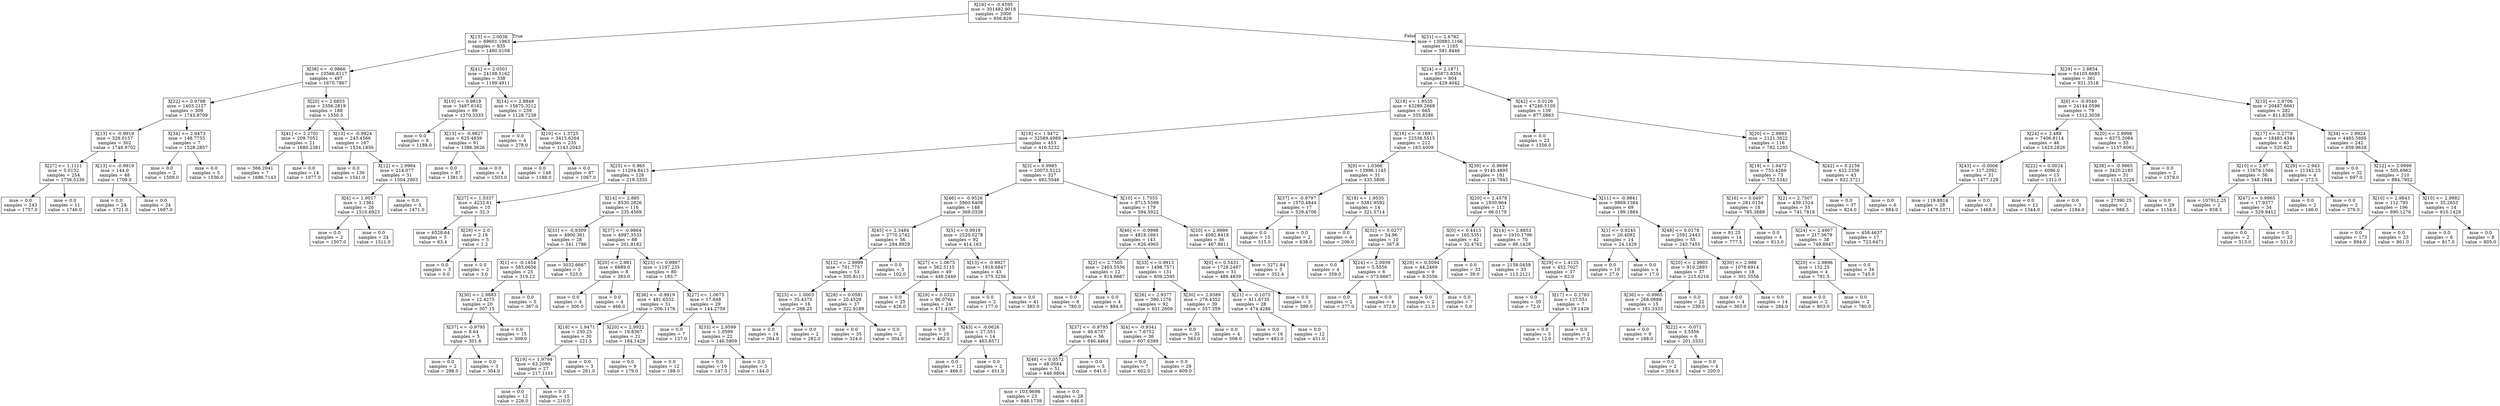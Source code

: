digraph Tree {
node [shape=box] ;
0 [label="X[16] <= -0.4595\nmse = 301482.9018\nsamples = 2000\nvalue = 956.829"] ;
1 [label="X[15] <= 2.0038\nmse = 69601.1963\nsamples = 835\nvalue = 1480.0108"] ;
0 -> 1 [labeldistance=2.5, labelangle=45, headlabel="True"] ;
2 [label="X[38] <= -0.9866\nmse = 10566.8117\nsamples = 497\nvalue = 1670.7867"] ;
1 -> 2 ;
3 [label="X[22] <= 0.9798\nmse = 1403.2127\nsamples = 309\nvalue = 1743.9709"] ;
2 -> 3 ;
4 [label="X[13] <= -0.9919\nmse = 329.0157\nsamples = 302\nvalue = 1748.9702"] ;
3 -> 4 ;
5 [label="X[27] <= 1.1111\nmse = 5.0132\nsamples = 254\nvalue = 1756.5236"] ;
4 -> 5 ;
6 [label="mse = 0.0\nsamples = 243\nvalue = 1757.0"] ;
5 -> 6 ;
7 [label="mse = 0.0\nsamples = 11\nvalue = 1746.0"] ;
5 -> 7 ;
8 [label="X[13] <= -0.9919\nmse = 144.0\nsamples = 48\nvalue = 1709.0"] ;
4 -> 8 ;
9 [label="mse = 0.0\nsamples = 24\nvalue = 1721.0"] ;
8 -> 9 ;
10 [label="mse = 0.0\nsamples = 24\nvalue = 1697.0"] ;
8 -> 10 ;
11 [label="X[34] <= 2.9473\nmse = 148.7755\nsamples = 7\nvalue = 1528.2857"] ;
3 -> 11 ;
12 [label="mse = 0.0\nsamples = 2\nvalue = 1509.0"] ;
11 -> 12 ;
13 [label="mse = 0.0\nsamples = 5\nvalue = 1536.0"] ;
11 -> 13 ;
14 [label="X[20] <= 2.6855\nmse = 2356.2819\nsamples = 188\nvalue = 1550.5"] ;
2 -> 14 ;
15 [label="X[41] <= 2.2701\nmse = 209.7052\nsamples = 21\nvalue = 1680.2381"] ;
14 -> 15 ;
16 [label="mse = 566.2041\nsamples = 7\nvalue = 1686.7143"] ;
15 -> 16 ;
17 [label="mse = 0.0\nsamples = 14\nvalue = 1677.0"] ;
15 -> 17 ;
18 [label="X[13] <= -0.9924\nmse = 243.4566\nsamples = 167\nvalue = 1534.1856"] ;
14 -> 18 ;
19 [label="mse = 0.0\nsamples = 136\nvalue = 1541.0"] ;
18 -> 19 ;
20 [label="X[12] <= 2.9964\nmse = 214.077\nsamples = 31\nvalue = 1504.2903"] ;
18 -> 20 ;
21 [label="X[4] <= 1.0017\nmse = 1.1361\nsamples = 26\nvalue = 1510.6923"] ;
20 -> 21 ;
22 [label="mse = 0.0\nsamples = 2\nvalue = 1507.0"] ;
21 -> 22 ;
23 [label="mse = 0.0\nsamples = 24\nvalue = 1511.0"] ;
21 -> 23 ;
24 [label="mse = 0.0\nsamples = 5\nvalue = 1471.0"] ;
20 -> 24 ;
25 [label="X[41] <= 2.0501\nmse = 24198.5162\nsamples = 338\nvalue = 1199.4911"] ;
1 -> 25 ;
26 [label="X[10] <= 0.9818\nmse = 3497.6162\nsamples = 99\nvalue = 1370.3333"] ;
25 -> 26 ;
27 [label="mse = 0.0\nsamples = 8\nvalue = 1188.0"] ;
26 -> 27 ;
28 [label="X[13] <= -0.9827\nmse = 625.4839\nsamples = 91\nvalue = 1386.3626"] ;
26 -> 28 ;
29 [label="mse = 0.0\nsamples = 87\nvalue = 1381.0"] ;
28 -> 29 ;
30 [label="mse = 0.0\nsamples = 4\nvalue = 1503.0"] ;
28 -> 30 ;
31 [label="X[14] <= 2.8848\nmse = 15675.3212\nsamples = 239\nvalue = 1128.7238"] ;
25 -> 31 ;
32 [label="mse = 0.0\nsamples = 4\nvalue = 278.0"] ;
31 -> 32 ;
33 [label="X[10] <= 1.3725\nmse = 3413.6264\nsamples = 235\nvalue = 1143.2043"] ;
31 -> 33 ;
34 [label="mse = 0.0\nsamples = 148\nvalue = 1188.0"] ;
33 -> 34 ;
35 [label="mse = 0.0\nsamples = 87\nvalue = 1067.0"] ;
33 -> 35 ;
36 [label="X[31] <= 2.6782\nmse = 130883.1166\nsamples = 1165\nvalue = 581.8446"] ;
0 -> 36 [labeldistance=2.5, labelangle=-45, headlabel="False"] ;
37 [label="X[24] <= 2.1871\nmse = 85873.8354\nsamples = 804\nvalue = 429.4042"] ;
36 -> 37 ;
38 [label="X[18] <= 1.9535\nmse = 43299.2669\nsamples = 665\nvalue = 335.8286"] ;
37 -> 38 ;
39 [label="X[18] <= 1.9472\nmse = 32589.4989\nsamples = 453\nvalue = 416.5232"] ;
38 -> 39 ;
40 [label="X[25] <= 0.965\nmse = 11204.8413\nsamples = 126\nvalue = 219.3333"] ;
39 -> 40 ;
41 [label="X[27] <= 1.5337\nmse = 4232.61\nsamples = 10\nvalue = 32.3"] ;
40 -> 41 ;
42 [label="mse = 6528.64\nsamples = 5\nvalue = 63.4"] ;
41 -> 42 ;
43 [label="X[29] <= 2.0\nmse = 2.16\nsamples = 5\nvalue = 1.2"] ;
41 -> 43 ;
44 [label="mse = 0.0\nsamples = 3\nvalue = 0.0"] ;
43 -> 44 ;
45 [label="mse = 0.0\nsamples = 2\nvalue = 3.0"] ;
43 -> 45 ;
46 [label="X[14] <= 2.885\nmse = 8530.2826\nsamples = 116\nvalue = 235.4569"] ;
40 -> 46 ;
47 [label="X[31] <= -0.9309\nmse = 4900.361\nsamples = 28\nvalue = 341.1786"] ;
46 -> 47 ;
48 [label="X[1] <= -0.1454\nmse = 583.0656\nsamples = 25\nvalue = 319.12"] ;
47 -> 48 ;
49 [label="X[30] <= 2.9883\nmse = 12.4275\nsamples = 20\nvalue = 307.15"] ;
48 -> 49 ;
50 [label="X[37] <= -0.9795\nmse = 8.64\nsamples = 5\nvalue = 301.6"] ;
49 -> 50 ;
51 [label="mse = 0.0\nsamples = 2\nvalue = 298.0"] ;
50 -> 51 ;
52 [label="mse = 0.0\nsamples = 3\nvalue = 304.0"] ;
50 -> 52 ;
53 [label="mse = 0.0\nsamples = 15\nvalue = 309.0"] ;
49 -> 53 ;
54 [label="mse = 0.0\nsamples = 5\nvalue = 367.0"] ;
48 -> 54 ;
55 [label="mse = 3032.6667\nsamples = 3\nvalue = 525.0"] ;
47 -> 55 ;
56 [label="X[37] <= -0.9864\nmse = 4997.3533\nsamples = 88\nvalue = 201.8182"] ;
46 -> 56 ;
57 [label="X[20] <= 2.981\nmse = 6889.0\nsamples = 8\nvalue = 383.0"] ;
56 -> 57 ;
58 [label="mse = 0.0\nsamples = 4\nvalue = 300.0"] ;
57 -> 58 ;
59 [label="mse = 0.0\nsamples = 4\nvalue = 466.0"] ;
57 -> 59 ;
60 [label="X[25] <= 0.9997\nmse = 1197.235\nsamples = 80\nvalue = 183.7"] ;
56 -> 60 ;
61 [label="X[36] <= -0.9919\nmse = 481.6332\nsamples = 51\nvalue = 206.1176"] ;
60 -> 61 ;
62 [label="X[18] <= 1.9471\nmse = 230.25\nsamples = 30\nvalue = 221.5"] ;
61 -> 62 ;
63 [label="X[19] <= 1.9794\nmse = 63.2099\nsamples = 27\nvalue = 217.1111"] ;
62 -> 63 ;
64 [label="mse = 0.0\nsamples = 12\nvalue = 226.0"] ;
63 -> 64 ;
65 [label="mse = 0.0\nsamples = 15\nvalue = 210.0"] ;
63 -> 65 ;
66 [label="mse = 0.0\nsamples = 3\nvalue = 261.0"] ;
62 -> 66 ;
67 [label="X[20] <= 2.9922\nmse = 19.8367\nsamples = 21\nvalue = 184.1429"] ;
61 -> 67 ;
68 [label="mse = 0.0\nsamples = 9\nvalue = 179.0"] ;
67 -> 68 ;
69 [label="mse = 0.0\nsamples = 12\nvalue = 188.0"] ;
67 -> 69 ;
70 [label="X[27] <= 1.0675\nmse = 17.648\nsamples = 29\nvalue = 144.2759"] ;
60 -> 70 ;
71 [label="mse = 0.0\nsamples = 7\nvalue = 137.0"] ;
70 -> 71 ;
72 [label="X[33] <= 2.9599\nmse = 1.0599\nsamples = 22\nvalue = 146.5909"] ;
70 -> 72 ;
73 [label="mse = 0.0\nsamples = 19\nvalue = 147.0"] ;
72 -> 73 ;
74 [label="mse = 0.0\nsamples = 3\nvalue = 144.0"] ;
72 -> 74 ;
75 [label="X[3] <= 0.9985\nmse = 20073.5222\nsamples = 327\nvalue = 492.5046"] ;
39 -> 75 ;
76 [label="X[46] <= -0.9526\nmse = 5960.6408\nsamples = 148\nvalue = 369.0338"] ;
75 -> 76 ;
77 [label="X[45] <= 2.3484\nmse = 2770.2742\nsamples = 56\nvalue = 294.8929"] ;
76 -> 77 ;
78 [label="X[12] <= 2.9999\nmse = 701.7757\nsamples = 53\nvalue = 305.8113"] ;
77 -> 78 ;
79 [label="X[25] <= 1.0003\nmse = 35.4375\nsamples = 16\nvalue = 266.25"] ;
78 -> 79 ;
80 [label="mse = 0.0\nsamples = 14\nvalue = 264.0"] ;
79 -> 80 ;
81 [label="mse = 0.0\nsamples = 2\nvalue = 282.0"] ;
79 -> 81 ;
82 [label="X[28] <= 0.0581\nmse = 20.4529\nsamples = 37\nvalue = 322.9189"] ;
78 -> 82 ;
83 [label="mse = 0.0\nsamples = 35\nvalue = 324.0"] ;
82 -> 83 ;
84 [label="mse = 0.0\nsamples = 2\nvalue = 304.0"] ;
82 -> 84 ;
85 [label="mse = 0.0\nsamples = 3\nvalue = 102.0"] ;
77 -> 85 ;
86 [label="X[5] <= 0.9918\nmse = 2520.0278\nsamples = 92\nvalue = 414.163"] ;
76 -> 86 ;
87 [label="X[27] <= 1.0675\nmse = 562.5115\nsamples = 49\nvalue = 448.2449"] ;
86 -> 87 ;
88 [label="mse = 0.0\nsamples = 25\nvalue = 426.0"] ;
87 -> 88 ;
89 [label="X[29] <= 0.0323\nmse = 96.0764\nsamples = 24\nvalue = 471.4167"] ;
87 -> 89 ;
90 [label="mse = 0.0\nsamples = 10\nvalue = 482.0"] ;
89 -> 90 ;
91 [label="X[43] <= -0.0626\nmse = 27.551\nsamples = 14\nvalue = 463.8571"] ;
89 -> 91 ;
92 [label="mse = 0.0\nsamples = 12\nvalue = 466.0"] ;
91 -> 92 ;
93 [label="mse = 0.0\nsamples = 2\nvalue = 451.0"] ;
91 -> 93 ;
94 [label="X[13] <= -0.9927\nmse = 1918.6847\nsamples = 43\nvalue = 375.3256"] ;
86 -> 94 ;
95 [label="mse = 0.0\nsamples = 2\nvalue = 177.0"] ;
94 -> 95 ;
96 [label="mse = 0.0\nsamples = 41\nvalue = 385.0"] ;
94 -> 96 ;
97 [label="X[10] <= 1.7555\nmse = 8715.5599\nsamples = 179\nvalue = 594.5922"] ;
75 -> 97 ;
98 [label="X[46] <= -0.9998\nmse = 4818.1661\nsamples = 143\nvalue = 626.4965"] ;
97 -> 98 ;
99 [label="X[2] <= 2.7505\nmse = 2403.5556\nsamples = 12\nvalue = 814.6667"] ;
98 -> 99 ;
100 [label="mse = 0.0\nsamples = 8\nvalue = 780.0"] ;
99 -> 100 ;
101 [label="mse = 0.0\nsamples = 4\nvalue = 884.0"] ;
99 -> 101 ;
102 [label="X[33] <= 0.9913\nmse = 1498.7571\nsamples = 131\nvalue = 609.2595"] ;
98 -> 102 ;
103 [label="X[26] <= 2.9377\nmse = 390.1276\nsamples = 92\nvalue = 631.2609"] ;
102 -> 103 ;
104 [label="X[37] <= -0.9795\nmse = 46.6757\nsamples = 56\nvalue = 646.4464"] ;
103 -> 104 ;
105 [label="X[48] <= 0.0572\nmse = 48.0584\nsamples = 51\nvalue = 646.9804"] ;
104 -> 105 ;
106 [label="mse = 103.9698\nsamples = 23\nvalue = 648.1739"] ;
105 -> 106 ;
107 [label="mse = 0.0\nsamples = 28\nvalue = 646.0"] ;
105 -> 107 ;
108 [label="mse = 0.0\nsamples = 5\nvalue = 641.0"] ;
104 -> 108 ;
109 [label="X[4] <= -0.9341\nmse = 7.6752\nsamples = 36\nvalue = 607.6389"] ;
103 -> 109 ;
110 [label="mse = 0.0\nsamples = 7\nvalue = 602.0"] ;
109 -> 110 ;
111 [label="mse = 0.0\nsamples = 29\nvalue = 609.0"] ;
109 -> 111 ;
112 [label="X[30] <= 2.9389\nmse = 278.4352\nsamples = 39\nvalue = 557.359"] ;
102 -> 112 ;
113 [label="mse = 0.0\nsamples = 35\nvalue = 563.0"] ;
112 -> 113 ;
114 [label="mse = 0.0\nsamples = 4\nvalue = 508.0"] ;
112 -> 114 ;
115 [label="X[20] <= 2.9999\nmse = 4092.8418\nsamples = 36\nvalue = 467.8611"] ;
97 -> 115 ;
116 [label="X[0] <= 0.5431\nmse = 1728.2497\nsamples = 31\nvalue = 486.4839"] ;
115 -> 116 ;
117 [label="X[21] <= -0.1075\nmse = 411.6735\nsamples = 28\nvalue = 474.4286"] ;
116 -> 117 ;
118 [label="mse = 0.0\nsamples = 16\nvalue = 492.0"] ;
117 -> 118 ;
119 [label="mse = 0.0\nsamples = 12\nvalue = 451.0"] ;
117 -> 119 ;
120 [label="mse = 0.0\nsamples = 3\nvalue = 599.0"] ;
116 -> 120 ;
121 [label="mse = 3271.84\nsamples = 5\nvalue = 352.4"] ;
115 -> 121 ;
122 [label="X[16] <= -0.1691\nmse = 22538.5515\nsamples = 212\nvalue = 163.4009"] ;
38 -> 122 ;
123 [label="X[9] <= 1.0366\nmse = 13996.1145\nsamples = 31\nvalue = 435.5806"] ;
122 -> 123 ;
124 [label="X[37] <= -0.9797\nmse = 1570.4844\nsamples = 17\nvalue = 529.4706"] ;
123 -> 124 ;
125 [label="mse = 0.0\nsamples = 15\nvalue = 515.0"] ;
124 -> 125 ;
126 [label="mse = 0.0\nsamples = 2\nvalue = 638.0"] ;
124 -> 126 ;
127 [label="X[18] <= 1.9535\nmse = 5381.9592\nsamples = 14\nvalue = 321.5714"] ;
123 -> 127 ;
128 [label="mse = 0.0\nsamples = 4\nvalue = 206.0"] ;
127 -> 128 ;
129 [label="X[32] <= 0.0277\nmse = 54.96\nsamples = 10\nvalue = 367.8"] ;
127 -> 129 ;
130 [label="mse = 0.0\nsamples = 4\nvalue = 359.0"] ;
129 -> 130 ;
131 [label="X[24] <= 2.0939\nmse = 5.5556\nsamples = 6\nvalue = 373.6667"] ;
129 -> 131 ;
132 [label="mse = 0.0\nsamples = 2\nvalue = 377.0"] ;
131 -> 132 ;
133 [label="mse = 0.0\nsamples = 4\nvalue = 372.0"] ;
131 -> 133 ;
134 [label="X[39] <= -0.9699\nmse = 9140.4895\nsamples = 181\nvalue = 116.7845"] ;
122 -> 134 ;
135 [label="X[20] <= 2.4578\nmse = 1930.964\nsamples = 112\nvalue = 66.0179"] ;
134 -> 135 ;
136 [label="X[0] <= 0.4413\nmse = 165.5351\nsamples = 42\nvalue = 32.4762"] ;
135 -> 136 ;
137 [label="X[29] <= 0.5094\nmse = 44.2469\nsamples = 9\nvalue = 8.5556"] ;
136 -> 137 ;
138 [label="mse = 0.0\nsamples = 2\nvalue = 21.0"] ;
137 -> 138 ;
139 [label="mse = 0.0\nsamples = 7\nvalue = 5.0"] ;
137 -> 139 ;
140 [label="mse = 0.0\nsamples = 33\nvalue = 39.0"] ;
136 -> 140 ;
141 [label="X[14] <= 2.8853\nmse = 1910.1796\nsamples = 70\nvalue = 86.1429"] ;
135 -> 141 ;
142 [label="mse = 2158.0459\nsamples = 33\nvalue = 113.2121"] ;
141 -> 142 ;
143 [label="X[29] <= 1.4125\nmse = 452.7027\nsamples = 37\nvalue = 62.0"] ;
141 -> 143 ;
144 [label="mse = 0.0\nsamples = 30\nvalue = 72.0"] ;
143 -> 144 ;
145 [label="X[17] <= 0.2783\nmse = 127.551\nsamples = 7\nvalue = 19.1429"] ;
143 -> 145 ;
146 [label="mse = 0.0\nsamples = 5\nvalue = 12.0"] ;
145 -> 146 ;
147 [label="mse = 0.0\nsamples = 2\nvalue = 37.0"] ;
145 -> 147 ;
148 [label="X[11] <= -0.9841\nmse = 9869.1384\nsamples = 69\nvalue = 199.1884"] ;
134 -> 148 ;
149 [label="X[1] <= 0.9245\nmse = 20.4082\nsamples = 14\nvalue = 24.1429"] ;
148 -> 149 ;
150 [label="mse = 0.0\nsamples = 10\nvalue = 27.0"] ;
149 -> 150 ;
151 [label="mse = 0.0\nsamples = 4\nvalue = 17.0"] ;
149 -> 151 ;
152 [label="X[48] <= 0.0178\nmse = 2591.2443\nsamples = 55\nvalue = 243.7455"] ;
148 -> 152 ;
153 [label="X[20] <= 2.9905\nmse = 910.2893\nsamples = 37\nvalue = 215.6216"] ;
152 -> 153 ;
154 [label="X[36] <= -0.9965\nmse = 268.0889\nsamples = 15\nvalue = 181.3333"] ;
153 -> 154 ;
155 [label="mse = 0.0\nsamples = 9\nvalue = 168.0"] ;
154 -> 155 ;
156 [label="X[22] <= -0.071\nmse = 3.5556\nsamples = 6\nvalue = 201.3333"] ;
154 -> 156 ;
157 [label="mse = 0.0\nsamples = 2\nvalue = 204.0"] ;
156 -> 157 ;
158 [label="mse = 0.0\nsamples = 4\nvalue = 200.0"] ;
156 -> 158 ;
159 [label="mse = 0.0\nsamples = 22\nvalue = 239.0"] ;
153 -> 159 ;
160 [label="X[30] <= 2.986\nmse = 1078.6914\nsamples = 18\nvalue = 301.5556"] ;
152 -> 160 ;
161 [label="mse = 0.0\nsamples = 4\nvalue = 363.0"] ;
160 -> 161 ;
162 [label="mse = 0.0\nsamples = 14\nvalue = 284.0"] ;
160 -> 162 ;
163 [label="X[42] <= 0.0126\nmse = 47246.5105\nsamples = 139\nvalue = 877.0863"] ;
37 -> 163 ;
164 [label="mse = 0.0\nsamples = 23\nvalue = 1356.0"] ;
163 -> 164 ;
165 [label="X[20] <= 2.9993\nmse = 2121.3022\nsamples = 116\nvalue = 782.1293"] ;
163 -> 165 ;
166 [label="X[18] <= 1.9472\nmse = 753.4269\nsamples = 73\nvalue = 752.5342"] ;
165 -> 166 ;
167 [label="X[16] <= 0.0497\nmse = 281.0154\nsamples = 18\nvalue = 785.3889"] ;
166 -> 167 ;
168 [label="mse = 81.25\nsamples = 14\nvalue = 777.5"] ;
167 -> 168 ;
169 [label="mse = 0.0\nsamples = 4\nvalue = 813.0"] ;
167 -> 169 ;
170 [label="X[2] <= 2.7507\nmse = 439.1524\nsamples = 55\nvalue = 741.7818"] ;
166 -> 170 ;
171 [label="X[24] <= 2.4907\nmse = 217.5679\nsamples = 38\nvalue = 749.8947"] ;
170 -> 171 ;
172 [label="X[20] <= 2.9896\nmse = 132.25\nsamples = 4\nvalue = 791.5"] ;
171 -> 172 ;
173 [label="mse = 0.0\nsamples = 2\nvalue = 803.0"] ;
172 -> 173 ;
174 [label="mse = 0.0\nsamples = 2\nvalue = 780.0"] ;
172 -> 174 ;
175 [label="mse = 0.0\nsamples = 34\nvalue = 745.0"] ;
171 -> 175 ;
176 [label="mse = 458.4637\nsamples = 17\nvalue = 723.6471"] ;
170 -> 176 ;
177 [label="X[42] <= 0.2156\nmse = 432.2336\nsamples = 43\nvalue = 832.3721"] ;
165 -> 177 ;
178 [label="mse = 0.0\nsamples = 37\nvalue = 824.0"] ;
177 -> 178 ;
179 [label="mse = 0.0\nsamples = 6\nvalue = 884.0"] ;
177 -> 179 ;
180 [label="X[29] <= 2.8854\nmse = 64105.6685\nsamples = 361\nvalue = 921.3518"] ;
36 -> 180 ;
181 [label="X[6] <= -0.9549\nmse = 24144.0596\nsamples = 79\nvalue = 1312.3038"] ;
180 -> 181 ;
182 [label="X[24] <= 2.488\nmse = 7406.8114\nsamples = 46\nvalue = 1423.2826"] ;
181 -> 182 ;
183 [label="X[43] <= -0.0006\nmse = 117.2092\nsamples = 31\nvalue = 1477.129"] ;
182 -> 183 ;
184 [label="mse = 119.8814\nsamples = 28\nvalue = 1478.1071"] ;
183 -> 184 ;
185 [label="mse = 0.0\nsamples = 3\nvalue = 1468.0"] ;
183 -> 185 ;
186 [label="X[22] <= 0.0024\nmse = 4096.0\nsamples = 15\nvalue = 1312.0"] ;
182 -> 186 ;
187 [label="mse = 0.0\nsamples = 12\nvalue = 1344.0"] ;
186 -> 187 ;
188 [label="mse = 0.0\nsamples = 3\nvalue = 1184.0"] ;
186 -> 188 ;
189 [label="X[20] <= 2.9998\nmse = 6375.2084\nsamples = 33\nvalue = 1157.6061"] ;
181 -> 189 ;
190 [label="X[38] <= -0.9865\nmse = 3420.2185\nsamples = 31\nvalue = 1143.3226"] ;
189 -> 190 ;
191 [label="mse = 27390.25\nsamples = 2\nvalue = 988.5"] ;
190 -> 191 ;
192 [label="mse = 0.0\nsamples = 29\nvalue = 1154.0"] ;
190 -> 192 ;
193 [label="mse = 0.0\nsamples = 2\nvalue = 1379.0"] ;
189 -> 193 ;
194 [label="X[10] <= 2.9706\nmse = 20487.6661\nsamples = 282\nvalue = 811.8298"] ;
180 -> 194 ;
195 [label="X[17] <= 0.2779\nmse = 18483.4344\nsamples = 40\nvalue = 520.625"] ;
194 -> 195 ;
196 [label="X[10] <= 2.97\nmse = 11676.1566\nsamples = 36\nvalue = 548.1944"] ;
195 -> 196 ;
197 [label="mse = 107912.25\nsamples = 2\nvalue = 858.5"] ;
196 -> 197 ;
198 [label="X[47] <= 0.9965\nmse = 17.9377\nsamples = 34\nvalue = 529.9412"] ;
196 -> 198 ;
199 [label="mse = 0.0\nsamples = 2\nvalue = 513.0"] ;
198 -> 199 ;
200 [label="mse = 0.0\nsamples = 32\nvalue = 531.0"] ;
198 -> 200 ;
201 [label="X[29] <= 2.943\nmse = 11342.25\nsamples = 4\nvalue = 272.5"] ;
195 -> 201 ;
202 [label="mse = 0.0\nsamples = 2\nvalue = 166.0"] ;
201 -> 202 ;
203 [label="mse = 0.0\nsamples = 2\nvalue = 379.0"] ;
201 -> 203 ;
204 [label="X[34] <= 2.9924\nmse = 4485.5895\nsamples = 242\nvalue = 859.9628"] ;
194 -> 204 ;
205 [label="mse = 0.0\nsamples = 32\nvalue = 697.0"] ;
204 -> 205 ;
206 [label="X[12] <= 2.9999\nmse = 505.6962\nsamples = 210\nvalue = 884.7952"] ;
204 -> 206 ;
207 [label="X[10] <= 2.9843\nmse = 112.795\nsamples = 196\nvalue = 890.1276"] ;
206 -> 207 ;
208 [label="mse = 0.0\nsamples = 173\nvalue = 894.0"] ;
207 -> 208 ;
209 [label="mse = 0.0\nsamples = 23\nvalue = 861.0"] ;
207 -> 209 ;
210 [label="X[10] <= 2.9982\nmse = 35.2653\nsamples = 14\nvalue = 810.1429"] ;
206 -> 210 ;
211 [label="mse = 0.0\nsamples = 6\nvalue = 817.0"] ;
210 -> 211 ;
212 [label="mse = 0.0\nsamples = 8\nvalue = 805.0"] ;
210 -> 212 ;
}